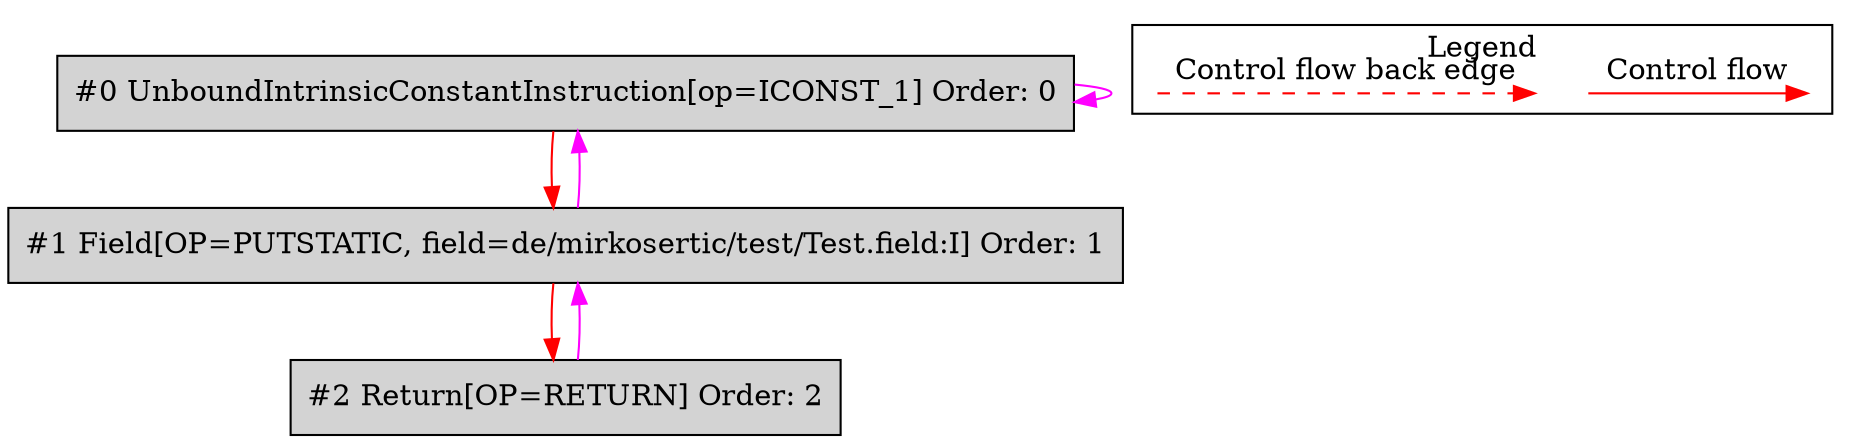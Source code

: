 digraph {
 ordering="in";
 node0[label="#0 UnboundIntrinsicConstantInstruction[op=ICONST_1] Order: 0", shape=box, fillcolor=lightgrey, style=filled];
 node1[label="#1 Field[OP=PUTSTATIC, field=de/mirkosertic/test/Test.field:I] Order: 1", shape=box, fillcolor=lightgrey, style=filled];
 node2[label="#2 Return[OP=RETURN] Order: 2", shape=box, fillcolor=lightgrey, style=filled];
 node0 -> node0[color=fuchsia];
 node0 -> node1[color=red];
 node1 -> node0[color=fuchsia];
 node1 -> node2[color=red];
 node2 -> node1[color=fuchsia];
 subgraph cluster_000 {
  label = "Legend";
  node [shape=point]
  {
   rank=same;
   c0 [style = invis];
   c1 [style = invis];
   c2 [style = invis];
   c3 [style = invis];
  }
  c0 -> c1 [label="Control flow", style=solid, color=red]
  c2 -> c3 [label="Control flow back edge", style=dashed, color=red]
 }

}
